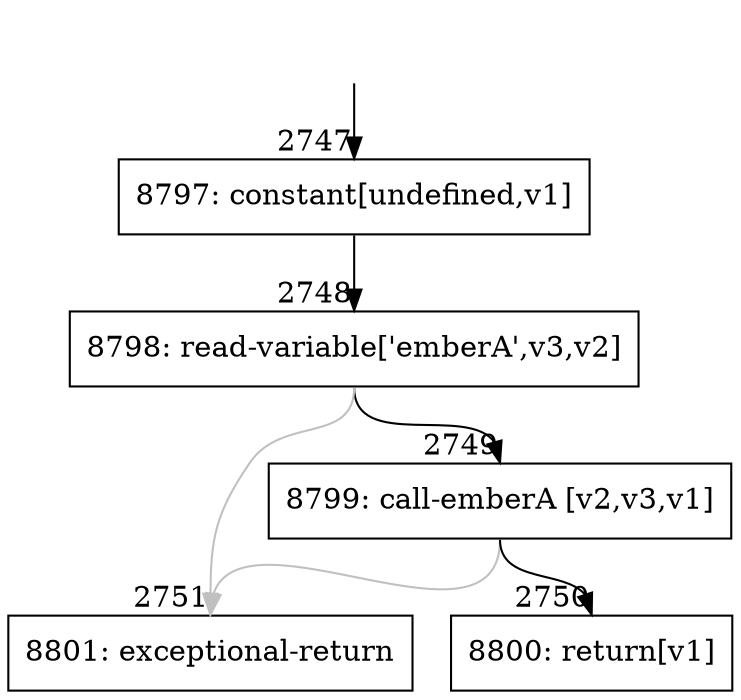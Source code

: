 digraph {
rankdir="TD"
BB_entry217[shape=none,label=""];
BB_entry217 -> BB2747 [tailport=s, headport=n, headlabel="    2747"]
BB2747 [shape=record label="{8797: constant[undefined,v1]}" ] 
BB2747 -> BB2748 [tailport=s, headport=n, headlabel="      2748"]
BB2748 [shape=record label="{8798: read-variable['emberA',v3,v2]}" ] 
BB2748 -> BB2749 [tailport=s, headport=n, headlabel="      2749"]
BB2748 -> BB2751 [tailport=s, headport=n, color=gray, headlabel="      2751"]
BB2749 [shape=record label="{8799: call-emberA [v2,v3,v1]}" ] 
BB2749 -> BB2750 [tailport=s, headport=n, headlabel="      2750"]
BB2749 -> BB2751 [tailport=s, headport=n, color=gray]
BB2750 [shape=record label="{8800: return[v1]}" ] 
BB2751 [shape=record label="{8801: exceptional-return}" ] 
//#$~ 4553
}
